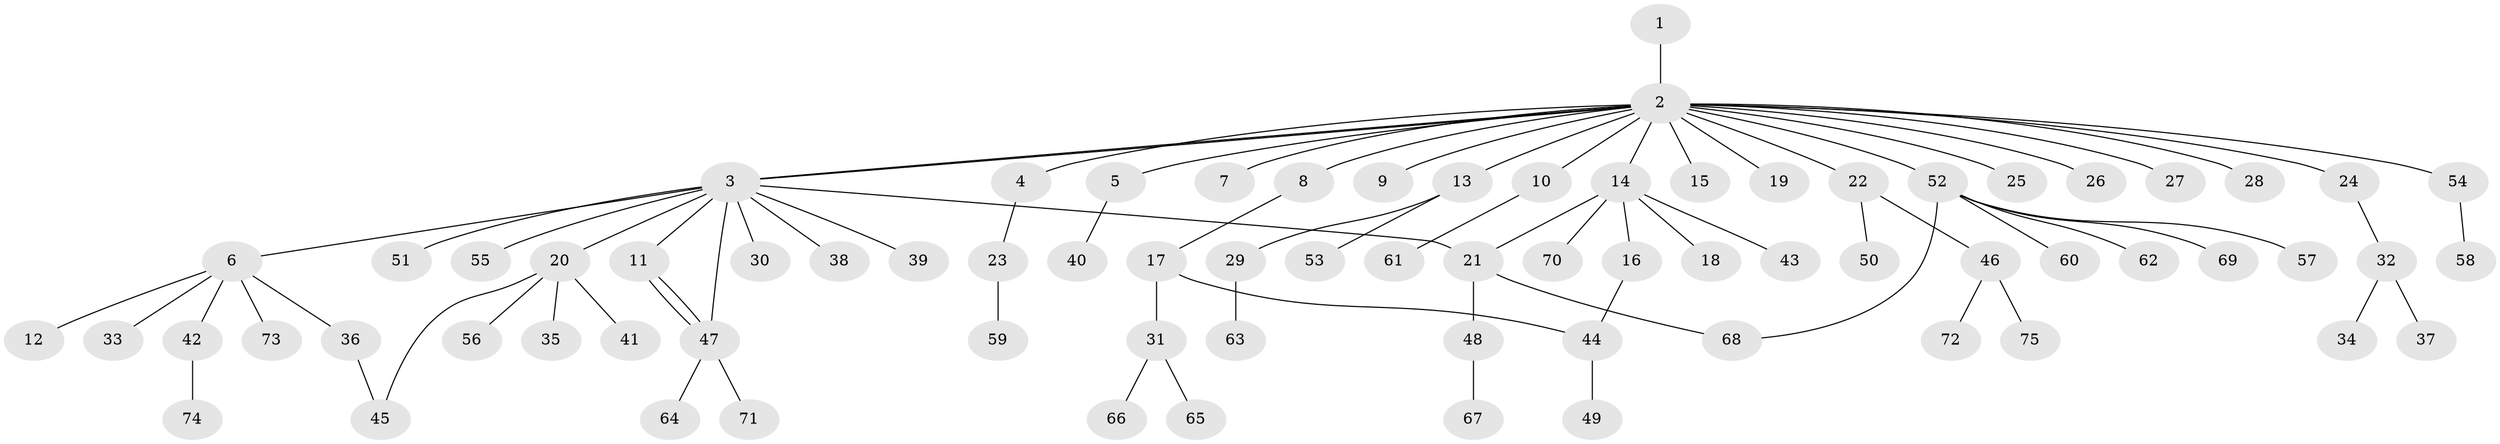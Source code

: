 // coarse degree distribution, {4: 0.13157894736842105, 9: 0.02631578947368421, 10: 0.02631578947368421, 1: 0.5526315789473685, 2: 0.21052631578947367, 3: 0.02631578947368421, 5: 0.02631578947368421}
// Generated by graph-tools (version 1.1) at 2025/50/03/04/25 22:50:09]
// undirected, 75 vertices, 81 edges
graph export_dot {
  node [color=gray90,style=filled];
  1;
  2;
  3;
  4;
  5;
  6;
  7;
  8;
  9;
  10;
  11;
  12;
  13;
  14;
  15;
  16;
  17;
  18;
  19;
  20;
  21;
  22;
  23;
  24;
  25;
  26;
  27;
  28;
  29;
  30;
  31;
  32;
  33;
  34;
  35;
  36;
  37;
  38;
  39;
  40;
  41;
  42;
  43;
  44;
  45;
  46;
  47;
  48;
  49;
  50;
  51;
  52;
  53;
  54;
  55;
  56;
  57;
  58;
  59;
  60;
  61;
  62;
  63;
  64;
  65;
  66;
  67;
  68;
  69;
  70;
  71;
  72;
  73;
  74;
  75;
  1 -- 2;
  2 -- 3;
  2 -- 3;
  2 -- 4;
  2 -- 5;
  2 -- 7;
  2 -- 8;
  2 -- 9;
  2 -- 10;
  2 -- 13;
  2 -- 14;
  2 -- 15;
  2 -- 19;
  2 -- 22;
  2 -- 24;
  2 -- 25;
  2 -- 26;
  2 -- 27;
  2 -- 28;
  2 -- 52;
  2 -- 54;
  3 -- 6;
  3 -- 11;
  3 -- 20;
  3 -- 21;
  3 -- 30;
  3 -- 38;
  3 -- 39;
  3 -- 47;
  3 -- 51;
  3 -- 55;
  4 -- 23;
  5 -- 40;
  6 -- 12;
  6 -- 33;
  6 -- 36;
  6 -- 42;
  6 -- 73;
  8 -- 17;
  10 -- 61;
  11 -- 47;
  11 -- 47;
  13 -- 29;
  13 -- 53;
  14 -- 16;
  14 -- 18;
  14 -- 21;
  14 -- 43;
  14 -- 70;
  16 -- 44;
  17 -- 31;
  17 -- 44;
  20 -- 35;
  20 -- 41;
  20 -- 45;
  20 -- 56;
  21 -- 48;
  21 -- 68;
  22 -- 46;
  22 -- 50;
  23 -- 59;
  24 -- 32;
  29 -- 63;
  31 -- 65;
  31 -- 66;
  32 -- 34;
  32 -- 37;
  36 -- 45;
  42 -- 74;
  44 -- 49;
  46 -- 72;
  46 -- 75;
  47 -- 64;
  47 -- 71;
  48 -- 67;
  52 -- 57;
  52 -- 60;
  52 -- 62;
  52 -- 68;
  52 -- 69;
  54 -- 58;
}
